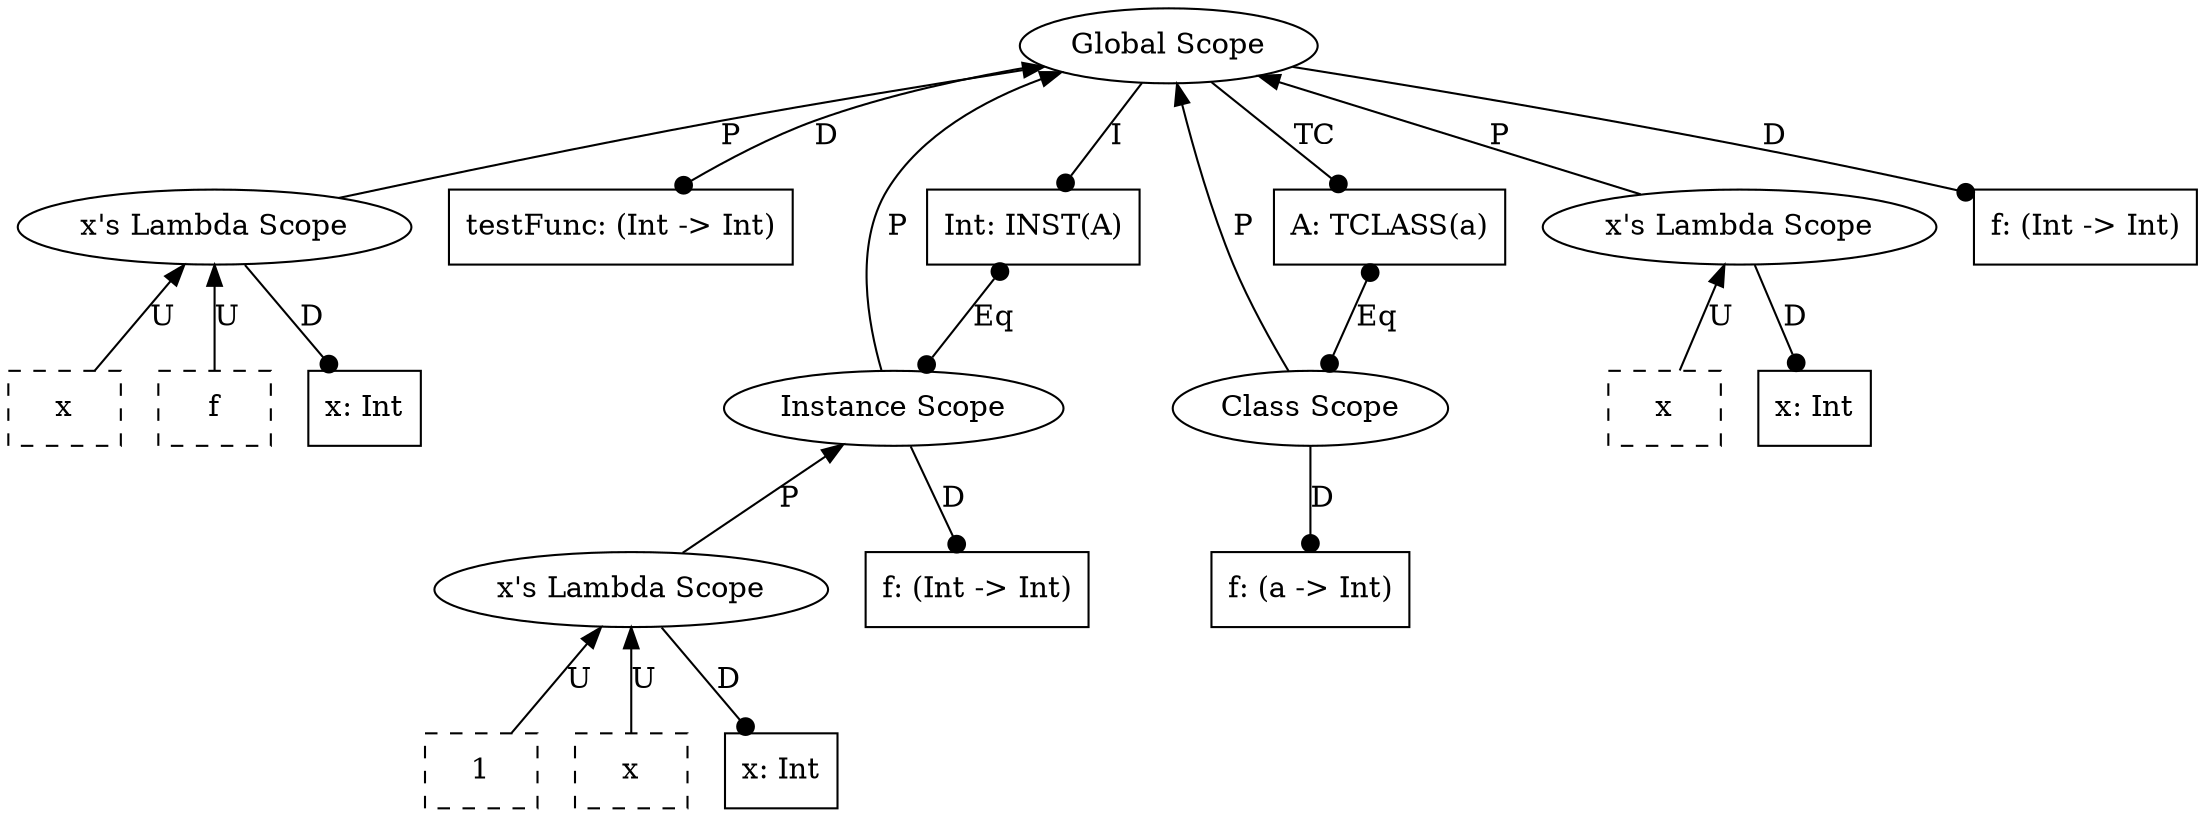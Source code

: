 graph {
    19 [label=x
       ,shape=box
       ,style=dashed];
    18 [label=f
       ,shape=box
       ,style=dashed];
    17 [label="x: Int",shape=box];
    16 [label="x's Lambda Scope"
       ,shape=ellipse];
    15 [label="testFunc: (Int -> Int)"
       ,shape=box];
    14 [label=1
       ,shape=box
       ,style=dashed];
    13 [label=x
       ,shape=box
       ,style=dashed];
    12 [label="x: Int",shape=box];
    11 [label="x's Lambda Scope"
       ,shape=ellipse];
    10 [label="f: (Int -> Int)"
       ,shape=box];
    9 [label="Instance Scope"
      ,shape=ellipse];
    8 [label="Int: INST(A)"
      ,shape=box];
    7 [label="f: (a -> Int)"
      ,shape=box];
    6 [label="Class Scope"
      ,shape=ellipse];
    5 [label="A: TCLASS(a)"
      ,shape=box];
    4 [label=x
      ,shape=box
      ,style=dashed];
    3 [label="x: Int",shape=box];
    2 [label="x's Lambda Scope"
      ,shape=ellipse];
    1 [label="f: (Int -> Int)"
      ,shape=box];
    0 [label="Global Scope"
      ,shape=ellipse];
    16 -- 19 [label=U,dir=back];
    16 -- 18 [label=U,dir=back];
    16 -- 17 [label=D
             ,dir=forward
             ,arrowhead=dot];
    0 -- 16 [label=P,dir=back];
    0 -- 15 [label=D
            ,dir=forward
            ,arrowhead=dot];
    11 -- 14 [label=U,dir=back];
    11 -- 13 [label=U,dir=back];
    11 -- 12 [label=D
             ,dir=forward
             ,arrowhead=dot];
    9 -- 11 [label=P,dir=back];
    9 -- 10 [label=D
            ,dir=forward
            ,arrowhead=dot];
    8 -- 9 [label=Eq
           ,dir=both
           ,arrowhead=dot
           ,arrowtail=dot];
    0 -- 9 [label=P,dir=back];
    0 -- 8 [label=I
           ,dir=forward
           ,arrowhead=dot];
    6 -- 7 [label=D
           ,dir=forward
           ,arrowhead=dot];
    5 -- 6 [label=Eq
           ,dir=both
           ,arrowhead=dot
           ,arrowtail=dot];
    0 -- 6 [label=P,dir=back];
    0 -- 5 [label=TC
           ,dir=forward
           ,arrowhead=dot];
    2 -- 4 [label=U,dir=back];
    2 -- 3 [label=D
           ,dir=forward
           ,arrowhead=dot];
    0 -- 2 [label=P,dir=back];
    0 -- 1 [label=D
           ,dir=forward
           ,arrowhead=dot];
}

